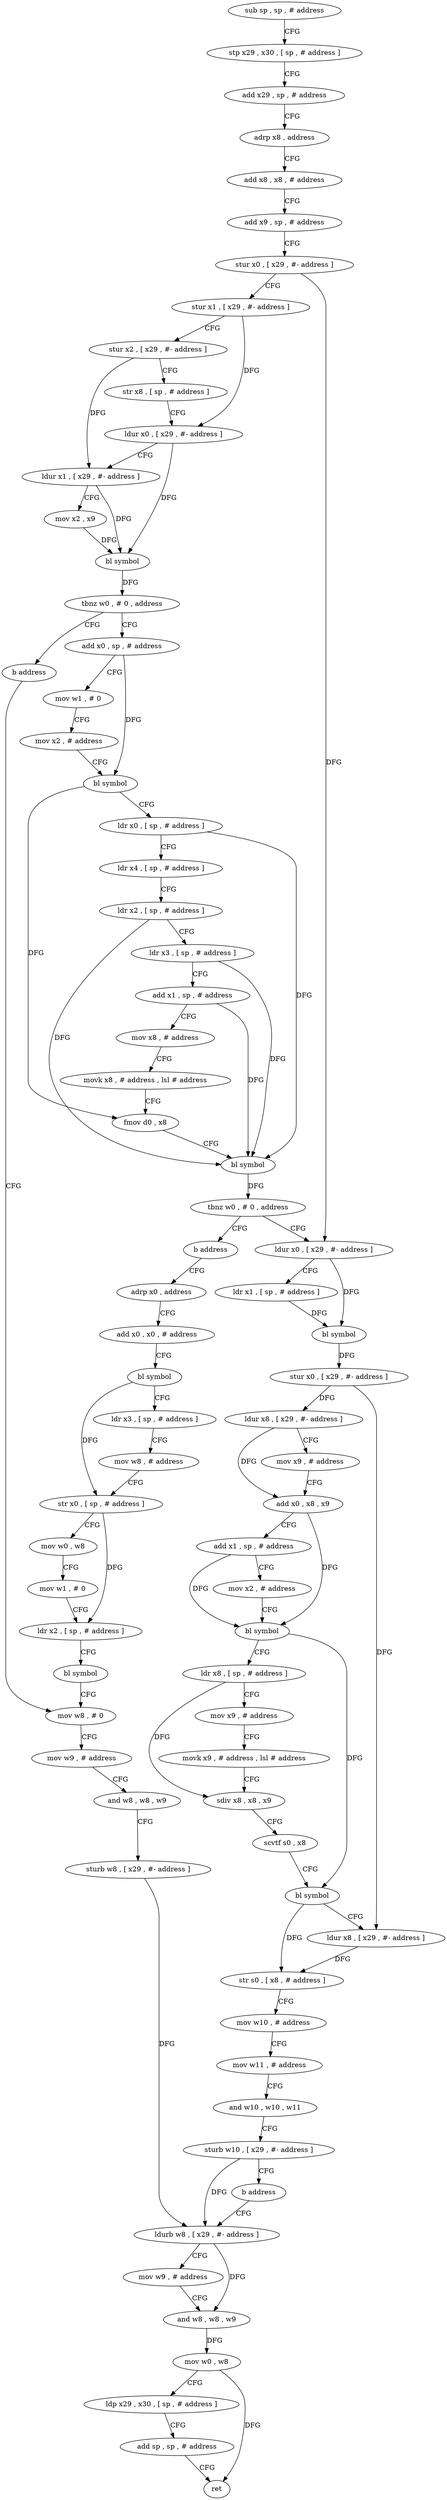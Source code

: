digraph "func" {
"4282380" [label = "sub sp , sp , # address" ]
"4282384" [label = "stp x29 , x30 , [ sp , # address ]" ]
"4282388" [label = "add x29 , sp , # address" ]
"4282392" [label = "adrp x8 , address" ]
"4282396" [label = "add x8 , x8 , # address" ]
"4282400" [label = "add x9 , sp , # address" ]
"4282404" [label = "stur x0 , [ x29 , #- address ]" ]
"4282408" [label = "stur x1 , [ x29 , #- address ]" ]
"4282412" [label = "stur x2 , [ x29 , #- address ]" ]
"4282416" [label = "str x8 , [ sp , # address ]" ]
"4282420" [label = "ldur x0 , [ x29 , #- address ]" ]
"4282424" [label = "ldur x1 , [ x29 , #- address ]" ]
"4282428" [label = "mov x2 , x9" ]
"4282432" [label = "bl symbol" ]
"4282436" [label = "tbnz w0 , # 0 , address" ]
"4282444" [label = "add x0 , sp , # address" ]
"4282440" [label = "b address" ]
"4282448" [label = "mov w1 , # 0" ]
"4282452" [label = "mov x2 , # address" ]
"4282456" [label = "bl symbol" ]
"4282460" [label = "ldr x0 , [ sp , # address ]" ]
"4282464" [label = "ldr x4 , [ sp , # address ]" ]
"4282468" [label = "ldr x2 , [ sp , # address ]" ]
"4282472" [label = "ldr x3 , [ sp , # address ]" ]
"4282476" [label = "add x1 , sp , # address" ]
"4282480" [label = "mov x8 , # address" ]
"4282484" [label = "movk x8 , # address , lsl # address" ]
"4282488" [label = "fmov d0 , x8" ]
"4282492" [label = "bl symbol" ]
"4282496" [label = "tbnz w0 , # 0 , address" ]
"4282504" [label = "ldur x0 , [ x29 , #- address ]" ]
"4282500" [label = "b address" ]
"4282636" [label = "mov w8 , # 0" ]
"4282508" [label = "ldr x1 , [ sp , # address ]" ]
"4282512" [label = "bl symbol" ]
"4282516" [label = "stur x0 , [ x29 , #- address ]" ]
"4282520" [label = "ldur x8 , [ x29 , #- address ]" ]
"4282524" [label = "mov x9 , # address" ]
"4282528" [label = "add x0 , x8 , x9" ]
"4282532" [label = "add x1 , sp , # address" ]
"4282536" [label = "mov x2 , # address" ]
"4282540" [label = "bl symbol" ]
"4282544" [label = "ldr x8 , [ sp , # address ]" ]
"4282548" [label = "mov x9 , # address" ]
"4282552" [label = "movk x9 , # address , lsl # address" ]
"4282556" [label = "sdiv x8 , x8 , x9" ]
"4282560" [label = "scvtf s0 , x8" ]
"4282564" [label = "bl symbol" ]
"4282568" [label = "ldur x8 , [ x29 , #- address ]" ]
"4282572" [label = "str s0 , [ x8 , # address ]" ]
"4282576" [label = "mov w10 , # address" ]
"4282580" [label = "mov w11 , # address" ]
"4282584" [label = "and w10 , w10 , w11" ]
"4282588" [label = "sturb w10 , [ x29 , #- address ]" ]
"4282592" [label = "b address" ]
"4282652" [label = "ldurb w8 , [ x29 , #- address ]" ]
"4282596" [label = "adrp x0 , address" ]
"4282640" [label = "mov w9 , # address" ]
"4282644" [label = "and w8 , w8 , w9" ]
"4282648" [label = "sturb w8 , [ x29 , #- address ]" ]
"4282656" [label = "mov w9 , # address" ]
"4282660" [label = "and w8 , w8 , w9" ]
"4282664" [label = "mov w0 , w8" ]
"4282668" [label = "ldp x29 , x30 , [ sp , # address ]" ]
"4282672" [label = "add sp , sp , # address" ]
"4282676" [label = "ret" ]
"4282600" [label = "add x0 , x0 , # address" ]
"4282604" [label = "bl symbol" ]
"4282608" [label = "ldr x3 , [ sp , # address ]" ]
"4282612" [label = "mov w8 , # address" ]
"4282616" [label = "str x0 , [ sp , # address ]" ]
"4282620" [label = "mov w0 , w8" ]
"4282624" [label = "mov w1 , # 0" ]
"4282628" [label = "ldr x2 , [ sp , # address ]" ]
"4282632" [label = "bl symbol" ]
"4282380" -> "4282384" [ label = "CFG" ]
"4282384" -> "4282388" [ label = "CFG" ]
"4282388" -> "4282392" [ label = "CFG" ]
"4282392" -> "4282396" [ label = "CFG" ]
"4282396" -> "4282400" [ label = "CFG" ]
"4282400" -> "4282404" [ label = "CFG" ]
"4282404" -> "4282408" [ label = "CFG" ]
"4282404" -> "4282504" [ label = "DFG" ]
"4282408" -> "4282412" [ label = "CFG" ]
"4282408" -> "4282420" [ label = "DFG" ]
"4282412" -> "4282416" [ label = "CFG" ]
"4282412" -> "4282424" [ label = "DFG" ]
"4282416" -> "4282420" [ label = "CFG" ]
"4282420" -> "4282424" [ label = "CFG" ]
"4282420" -> "4282432" [ label = "DFG" ]
"4282424" -> "4282428" [ label = "CFG" ]
"4282424" -> "4282432" [ label = "DFG" ]
"4282428" -> "4282432" [ label = "DFG" ]
"4282432" -> "4282436" [ label = "DFG" ]
"4282436" -> "4282444" [ label = "CFG" ]
"4282436" -> "4282440" [ label = "CFG" ]
"4282444" -> "4282448" [ label = "CFG" ]
"4282444" -> "4282456" [ label = "DFG" ]
"4282440" -> "4282636" [ label = "CFG" ]
"4282448" -> "4282452" [ label = "CFG" ]
"4282452" -> "4282456" [ label = "CFG" ]
"4282456" -> "4282460" [ label = "CFG" ]
"4282456" -> "4282488" [ label = "DFG" ]
"4282460" -> "4282464" [ label = "CFG" ]
"4282460" -> "4282492" [ label = "DFG" ]
"4282464" -> "4282468" [ label = "CFG" ]
"4282468" -> "4282472" [ label = "CFG" ]
"4282468" -> "4282492" [ label = "DFG" ]
"4282472" -> "4282476" [ label = "CFG" ]
"4282472" -> "4282492" [ label = "DFG" ]
"4282476" -> "4282480" [ label = "CFG" ]
"4282476" -> "4282492" [ label = "DFG" ]
"4282480" -> "4282484" [ label = "CFG" ]
"4282484" -> "4282488" [ label = "CFG" ]
"4282488" -> "4282492" [ label = "CFG" ]
"4282492" -> "4282496" [ label = "DFG" ]
"4282496" -> "4282504" [ label = "CFG" ]
"4282496" -> "4282500" [ label = "CFG" ]
"4282504" -> "4282508" [ label = "CFG" ]
"4282504" -> "4282512" [ label = "DFG" ]
"4282500" -> "4282596" [ label = "CFG" ]
"4282636" -> "4282640" [ label = "CFG" ]
"4282508" -> "4282512" [ label = "DFG" ]
"4282512" -> "4282516" [ label = "DFG" ]
"4282516" -> "4282520" [ label = "DFG" ]
"4282516" -> "4282568" [ label = "DFG" ]
"4282520" -> "4282524" [ label = "CFG" ]
"4282520" -> "4282528" [ label = "DFG" ]
"4282524" -> "4282528" [ label = "CFG" ]
"4282528" -> "4282532" [ label = "CFG" ]
"4282528" -> "4282540" [ label = "DFG" ]
"4282532" -> "4282536" [ label = "CFG" ]
"4282532" -> "4282540" [ label = "DFG" ]
"4282536" -> "4282540" [ label = "CFG" ]
"4282540" -> "4282544" [ label = "CFG" ]
"4282540" -> "4282564" [ label = "DFG" ]
"4282544" -> "4282548" [ label = "CFG" ]
"4282544" -> "4282556" [ label = "DFG" ]
"4282548" -> "4282552" [ label = "CFG" ]
"4282552" -> "4282556" [ label = "CFG" ]
"4282556" -> "4282560" [ label = "CFG" ]
"4282560" -> "4282564" [ label = "CFG" ]
"4282564" -> "4282568" [ label = "CFG" ]
"4282564" -> "4282572" [ label = "DFG" ]
"4282568" -> "4282572" [ label = "DFG" ]
"4282572" -> "4282576" [ label = "CFG" ]
"4282576" -> "4282580" [ label = "CFG" ]
"4282580" -> "4282584" [ label = "CFG" ]
"4282584" -> "4282588" [ label = "CFG" ]
"4282588" -> "4282592" [ label = "CFG" ]
"4282588" -> "4282652" [ label = "DFG" ]
"4282592" -> "4282652" [ label = "CFG" ]
"4282652" -> "4282656" [ label = "CFG" ]
"4282652" -> "4282660" [ label = "DFG" ]
"4282596" -> "4282600" [ label = "CFG" ]
"4282640" -> "4282644" [ label = "CFG" ]
"4282644" -> "4282648" [ label = "CFG" ]
"4282648" -> "4282652" [ label = "DFG" ]
"4282656" -> "4282660" [ label = "CFG" ]
"4282660" -> "4282664" [ label = "DFG" ]
"4282664" -> "4282668" [ label = "CFG" ]
"4282664" -> "4282676" [ label = "DFG" ]
"4282668" -> "4282672" [ label = "CFG" ]
"4282672" -> "4282676" [ label = "CFG" ]
"4282600" -> "4282604" [ label = "CFG" ]
"4282604" -> "4282608" [ label = "CFG" ]
"4282604" -> "4282616" [ label = "DFG" ]
"4282608" -> "4282612" [ label = "CFG" ]
"4282612" -> "4282616" [ label = "CFG" ]
"4282616" -> "4282620" [ label = "CFG" ]
"4282616" -> "4282628" [ label = "DFG" ]
"4282620" -> "4282624" [ label = "CFG" ]
"4282624" -> "4282628" [ label = "CFG" ]
"4282628" -> "4282632" [ label = "CFG" ]
"4282632" -> "4282636" [ label = "CFG" ]
}
